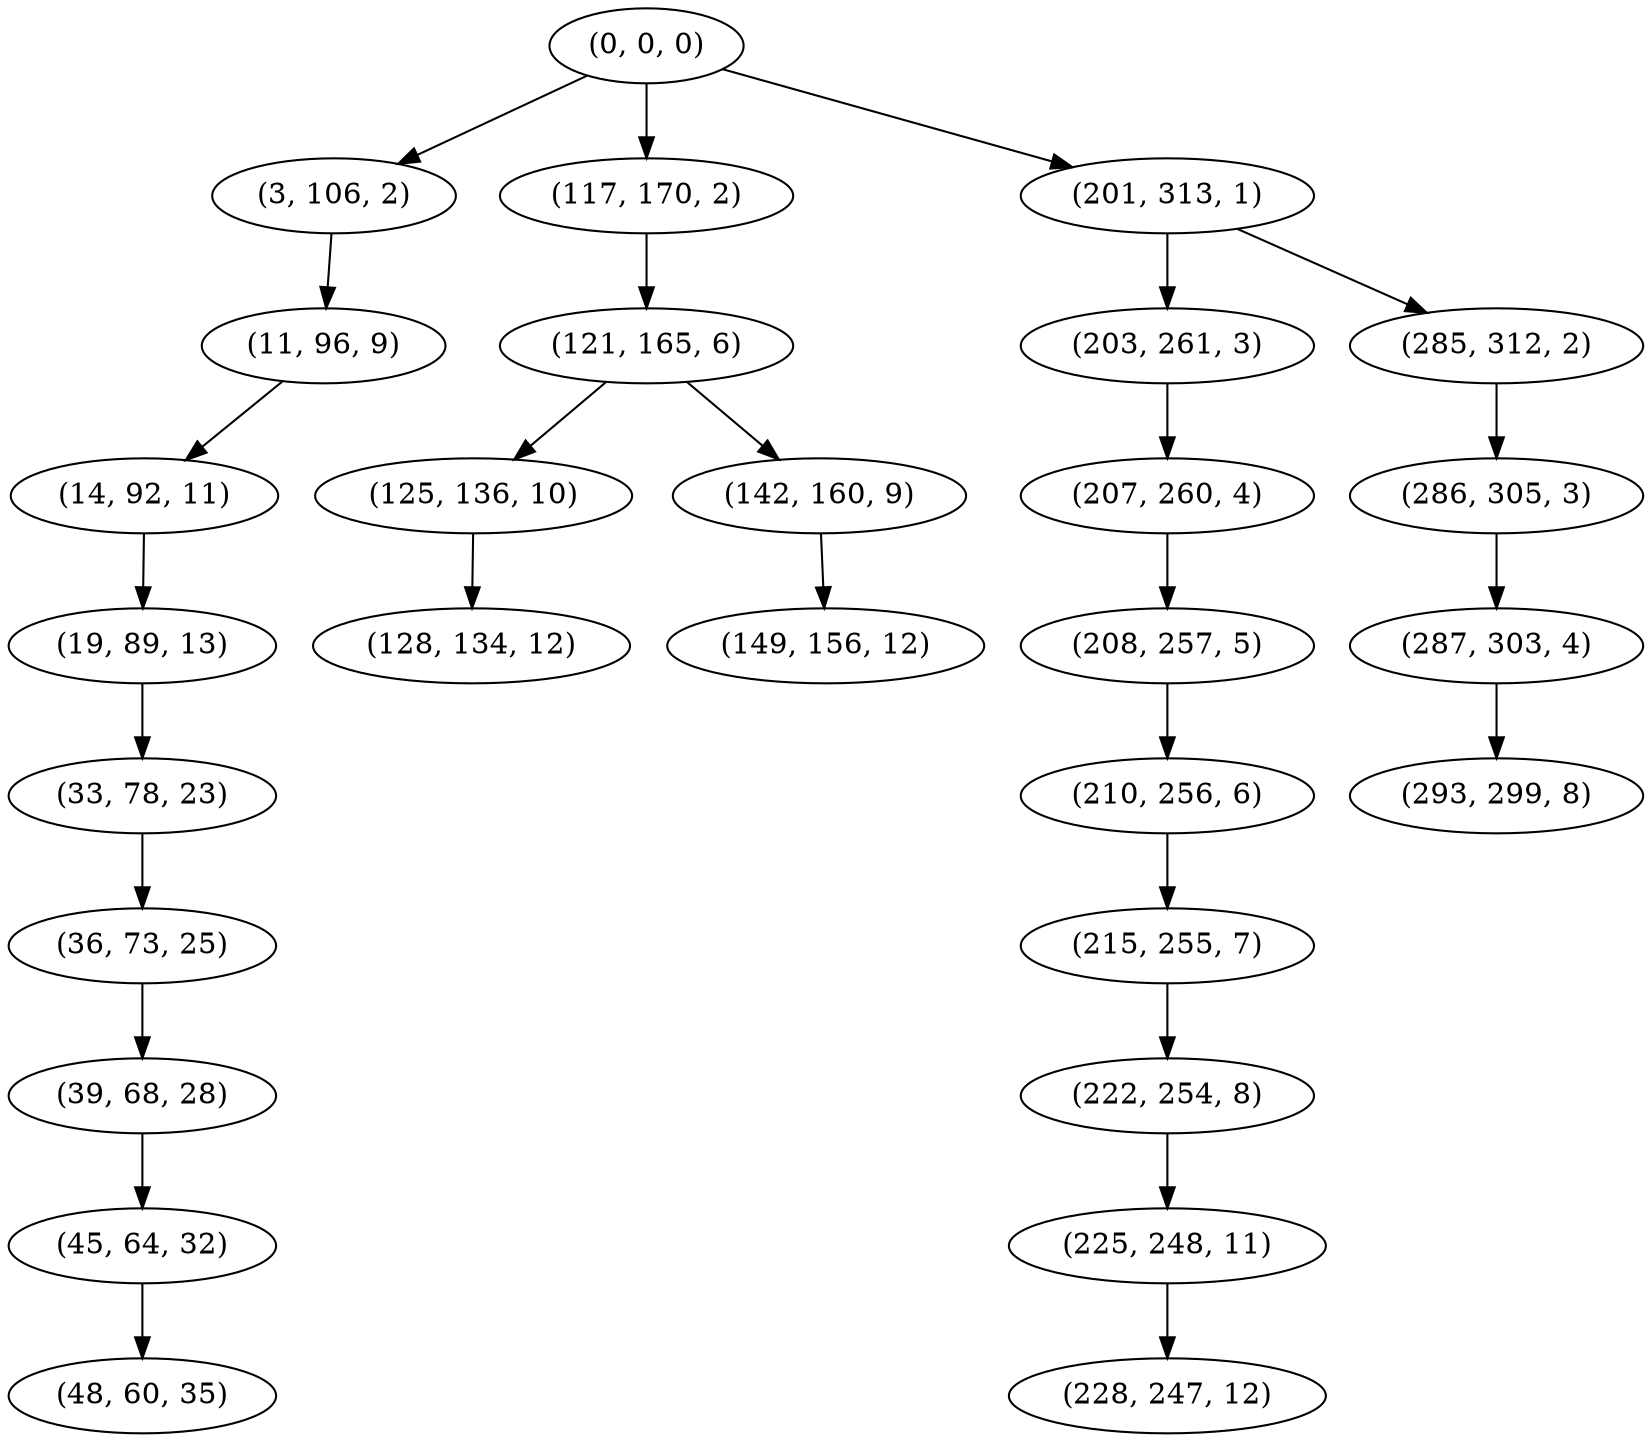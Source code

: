 digraph tree {
    "(0, 0, 0)";
    "(3, 106, 2)";
    "(11, 96, 9)";
    "(14, 92, 11)";
    "(19, 89, 13)";
    "(33, 78, 23)";
    "(36, 73, 25)";
    "(39, 68, 28)";
    "(45, 64, 32)";
    "(48, 60, 35)";
    "(117, 170, 2)";
    "(121, 165, 6)";
    "(125, 136, 10)";
    "(128, 134, 12)";
    "(142, 160, 9)";
    "(149, 156, 12)";
    "(201, 313, 1)";
    "(203, 261, 3)";
    "(207, 260, 4)";
    "(208, 257, 5)";
    "(210, 256, 6)";
    "(215, 255, 7)";
    "(222, 254, 8)";
    "(225, 248, 11)";
    "(228, 247, 12)";
    "(285, 312, 2)";
    "(286, 305, 3)";
    "(287, 303, 4)";
    "(293, 299, 8)";
    "(0, 0, 0)" -> "(3, 106, 2)";
    "(0, 0, 0)" -> "(117, 170, 2)";
    "(0, 0, 0)" -> "(201, 313, 1)";
    "(3, 106, 2)" -> "(11, 96, 9)";
    "(11, 96, 9)" -> "(14, 92, 11)";
    "(14, 92, 11)" -> "(19, 89, 13)";
    "(19, 89, 13)" -> "(33, 78, 23)";
    "(33, 78, 23)" -> "(36, 73, 25)";
    "(36, 73, 25)" -> "(39, 68, 28)";
    "(39, 68, 28)" -> "(45, 64, 32)";
    "(45, 64, 32)" -> "(48, 60, 35)";
    "(117, 170, 2)" -> "(121, 165, 6)";
    "(121, 165, 6)" -> "(125, 136, 10)";
    "(121, 165, 6)" -> "(142, 160, 9)";
    "(125, 136, 10)" -> "(128, 134, 12)";
    "(142, 160, 9)" -> "(149, 156, 12)";
    "(201, 313, 1)" -> "(203, 261, 3)";
    "(201, 313, 1)" -> "(285, 312, 2)";
    "(203, 261, 3)" -> "(207, 260, 4)";
    "(207, 260, 4)" -> "(208, 257, 5)";
    "(208, 257, 5)" -> "(210, 256, 6)";
    "(210, 256, 6)" -> "(215, 255, 7)";
    "(215, 255, 7)" -> "(222, 254, 8)";
    "(222, 254, 8)" -> "(225, 248, 11)";
    "(225, 248, 11)" -> "(228, 247, 12)";
    "(285, 312, 2)" -> "(286, 305, 3)";
    "(286, 305, 3)" -> "(287, 303, 4)";
    "(287, 303, 4)" -> "(293, 299, 8)";
}
